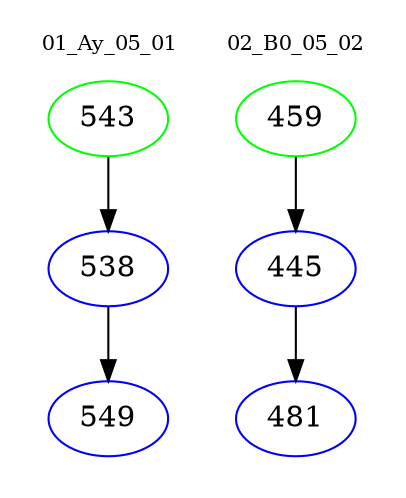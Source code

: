 digraph{
subgraph cluster_0 {
color = white
label = "01_Ay_05_01";
fontsize=10;
T0_543 [label="543", color="green"]
T0_543 -> T0_538 [color="black"]
T0_538 [label="538", color="blue"]
T0_538 -> T0_549 [color="black"]
T0_549 [label="549", color="blue"]
}
subgraph cluster_1 {
color = white
label = "02_B0_05_02";
fontsize=10;
T1_459 [label="459", color="green"]
T1_459 -> T1_445 [color="black"]
T1_445 [label="445", color="blue"]
T1_445 -> T1_481 [color="black"]
T1_481 [label="481", color="blue"]
}
}
